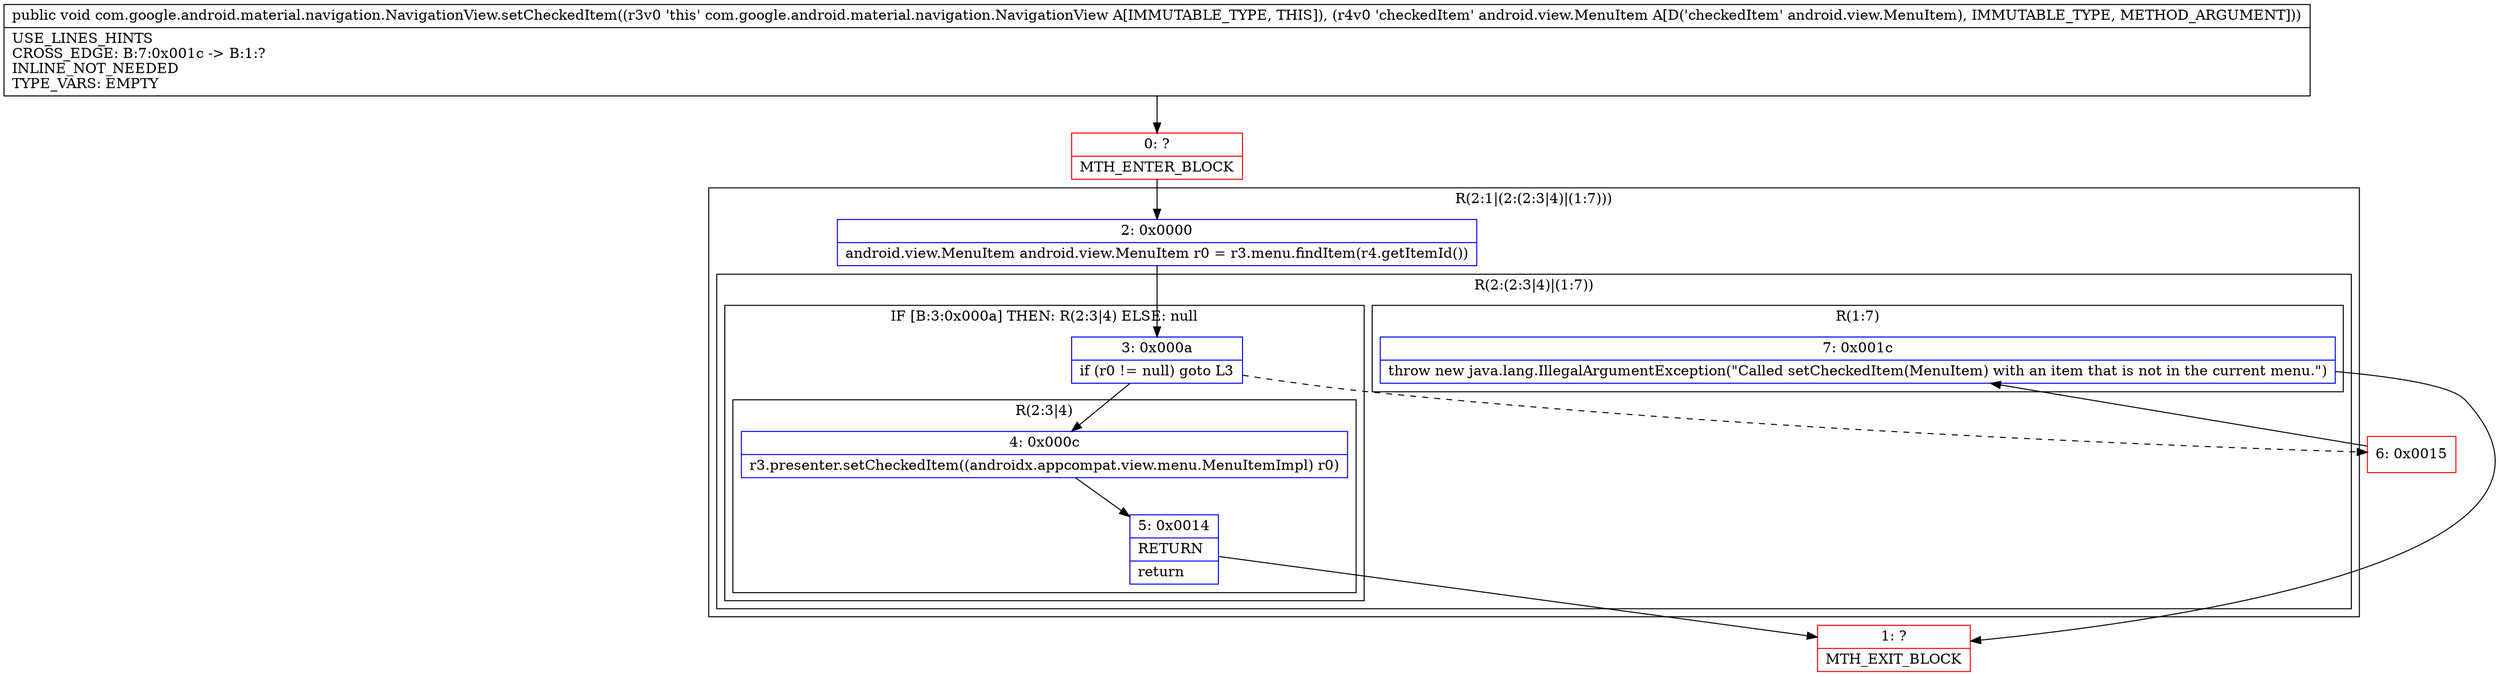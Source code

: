 digraph "CFG forcom.google.android.material.navigation.NavigationView.setCheckedItem(Landroid\/view\/MenuItem;)V" {
subgraph cluster_Region_337166804 {
label = "R(2:1|(2:(2:3|4)|(1:7)))";
node [shape=record,color=blue];
Node_2 [shape=record,label="{2\:\ 0x0000|android.view.MenuItem android.view.MenuItem r0 = r3.menu.findItem(r4.getItemId())\l}"];
subgraph cluster_Region_555338347 {
label = "R(2:(2:3|4)|(1:7))";
node [shape=record,color=blue];
subgraph cluster_IfRegion_1143835208 {
label = "IF [B:3:0x000a] THEN: R(2:3|4) ELSE: null";
node [shape=record,color=blue];
Node_3 [shape=record,label="{3\:\ 0x000a|if (r0 != null) goto L3\l}"];
subgraph cluster_Region_752471887 {
label = "R(2:3|4)";
node [shape=record,color=blue];
Node_4 [shape=record,label="{4\:\ 0x000c|r3.presenter.setCheckedItem((androidx.appcompat.view.menu.MenuItemImpl) r0)\l}"];
Node_5 [shape=record,label="{5\:\ 0x0014|RETURN\l|return\l}"];
}
}
subgraph cluster_Region_982441018 {
label = "R(1:7)";
node [shape=record,color=blue];
Node_7 [shape=record,label="{7\:\ 0x001c|throw new java.lang.IllegalArgumentException(\"Called setCheckedItem(MenuItem) with an item that is not in the current menu.\")\l}"];
}
}
}
Node_0 [shape=record,color=red,label="{0\:\ ?|MTH_ENTER_BLOCK\l}"];
Node_1 [shape=record,color=red,label="{1\:\ ?|MTH_EXIT_BLOCK\l}"];
Node_6 [shape=record,color=red,label="{6\:\ 0x0015}"];
MethodNode[shape=record,label="{public void com.google.android.material.navigation.NavigationView.setCheckedItem((r3v0 'this' com.google.android.material.navigation.NavigationView A[IMMUTABLE_TYPE, THIS]), (r4v0 'checkedItem' android.view.MenuItem A[D('checkedItem' android.view.MenuItem), IMMUTABLE_TYPE, METHOD_ARGUMENT]))  | USE_LINES_HINTS\lCROSS_EDGE: B:7:0x001c \-\> B:1:?\lINLINE_NOT_NEEDED\lTYPE_VARS: EMPTY\l}"];
MethodNode -> Node_0;Node_2 -> Node_3;
Node_3 -> Node_4;
Node_3 -> Node_6[style=dashed];
Node_4 -> Node_5;
Node_5 -> Node_1;
Node_7 -> Node_1;
Node_0 -> Node_2;
Node_6 -> Node_7;
}

